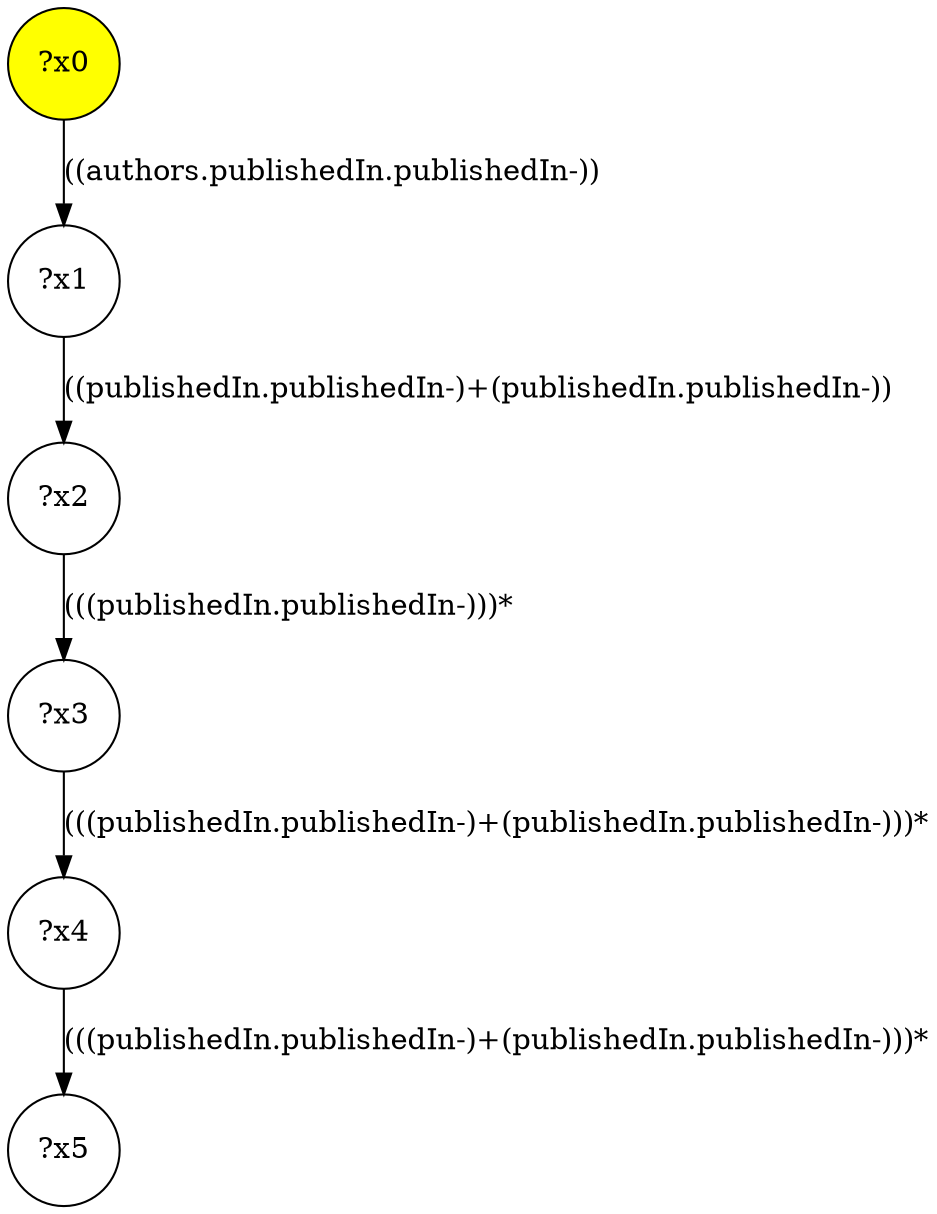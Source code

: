 digraph g {
	x0 [fillcolor="yellow", style="filled," shape=circle, label="?x0"];
	x1 [shape=circle, label="?x1"];
	x0 -> x1 [label="((authors.publishedIn.publishedIn-))"];
	x2 [shape=circle, label="?x2"];
	x1 -> x2 [label="((publishedIn.publishedIn-)+(publishedIn.publishedIn-))"];
	x3 [shape=circle, label="?x3"];
	x2 -> x3 [label="(((publishedIn.publishedIn-)))*"];
	x4 [shape=circle, label="?x4"];
	x3 -> x4 [label="(((publishedIn.publishedIn-)+(publishedIn.publishedIn-)))*"];
	x5 [shape=circle, label="?x5"];
	x4 -> x5 [label="(((publishedIn.publishedIn-)+(publishedIn.publishedIn-)))*"];
}
